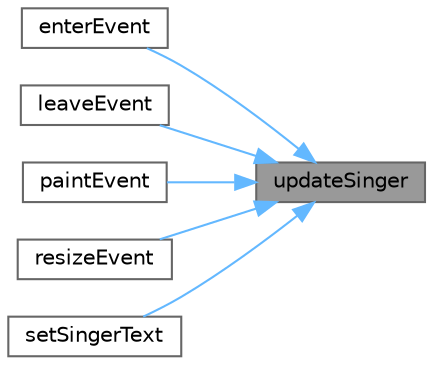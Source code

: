 digraph "updateSinger"
{
 // LATEX_PDF_SIZE
  bgcolor="transparent";
  edge [fontname=Helvetica,fontsize=10,labelfontname=Helvetica,labelfontsize=10];
  node [fontname=Helvetica,fontsize=10,shape=box,height=0.2,width=0.4];
  rankdir="RL";
  Node1 [id="Node000001",label="updateSinger",height=0.2,width=0.4,color="gray40", fillcolor="grey60", style="filled", fontcolor="black",tooltip="更新歌手"];
  Node1 -> Node2 [id="edge1_Node000001_Node000002",dir="back",color="steelblue1",style="solid",tooltip=" "];
  Node2 [id="Node000002",label="enterEvent",height=0.2,width=0.4,color="grey40", fillcolor="white", style="filled",URL="$class_item_list_widget.html#a6b09e377f5be35d379267451f6d088ce",tooltip="鼠标进入事件"];
  Node1 -> Node3 [id="edge2_Node000001_Node000003",dir="back",color="steelblue1",style="solid",tooltip=" "];
  Node3 [id="Node000003",label="leaveEvent",height=0.2,width=0.4,color="grey40", fillcolor="white", style="filled",URL="$class_item_list_widget.html#a80d32879c5360c278eb309e38ab5b923",tooltip="鼠标离开事件"];
  Node1 -> Node4 [id="edge3_Node000001_Node000004",dir="back",color="steelblue1",style="solid",tooltip=" "];
  Node4 [id="Node000004",label="paintEvent",height=0.2,width=0.4,color="grey40", fillcolor="white", style="filled",URL="$class_item_list_widget.html#ad0c46958bfd7ba4df70598d4ef29ce8d",tooltip="绘制事件"];
  Node1 -> Node5 [id="edge4_Node000001_Node000005",dir="back",color="steelblue1",style="solid",tooltip=" "];
  Node5 [id="Node000005",label="resizeEvent",height=0.2,width=0.4,color="grey40", fillcolor="white", style="filled",URL="$class_item_list_widget.html#a9a27ed4ceb22d2a19bdb88ed785085a1",tooltip="调整大小事件"];
  Node1 -> Node6 [id="edge5_Node000001_Node000006",dir="back",color="steelblue1",style="solid",tooltip=" "];
  Node6 [id="Node000006",label="setSingerText",height=0.2,width=0.4,color="grey40", fillcolor="white", style="filled",URL="$class_item_list_widget.html#aa61db269c35ed459ab5d87769a92ac48",tooltip="设置歌手"];
}
